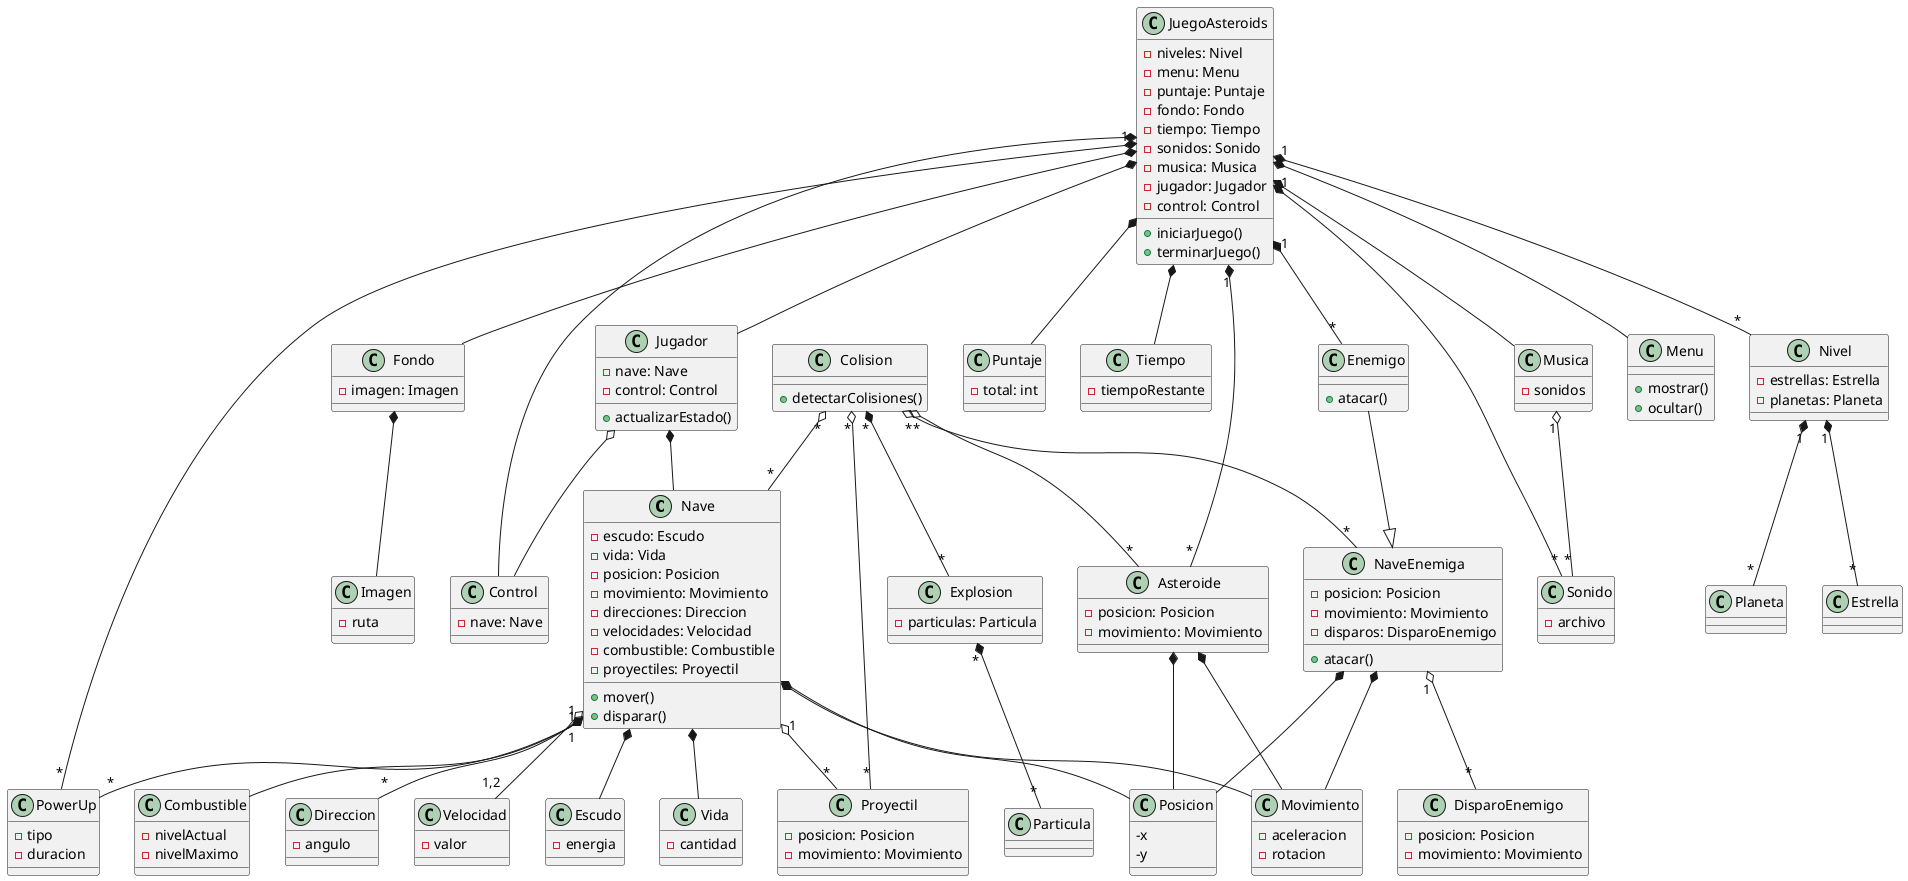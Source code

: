 @startuml

class Nave {
    -escudo: Escudo
    -vida: Vida
    -posicion: Posicion
    -movimiento: Movimiento
    -direcciones: Direccion
    -velocidades: Velocidad
    -combustible: Combustible
    -proyectiles: Proyectil
    +mover()
    +disparar()
}
class Menu
class Jugador
class JuegoAsteroids {
    -niveles: Nivel
    -menu: Menu
    -puntaje: Puntaje
    -fondo: Fondo
    -tiempo: Tiempo
    -sonidos: Sonido
    -musica: Musica
    -jugador: Jugador
    -control: Control
    +iniciarJuego()
    +terminarJuego()
}
class Imagen
class Jugador {
    -nave: Nave
    -control: Control
    +actualizarEstado()
}

class Control {
    -nave: Nave
}

class Nivel {
    -estrellas: Estrella
    -planetas: Planeta
}

class PowerUp {
    -tipo
    -duracion
}

class Escudo {
    -energia
}

class Vida {
    -cantidad
}

class Combustible {
    -nivelActual
    -nivelMaximo
}

class Proyectil {
    -posicion: Posicion
    -movimiento: Movimiento
}

class Enemigo {
    +atacar()
}

class NaveEnemiga {
    -posicion: Posicion
    -movimiento: Movimiento
    -disparos: DisparoEnemigo
    +atacar()
}

class DisparoEnemigo {
    -posicion: Posicion
    -movimiento: Movimiento
}

class Asteroide {
    -posicion: Posicion
    -movimiento: Movimiento
}

class Colision {
    +detectarColisiones()
}

class Explosion {
    -particulas: Particula
}

class Puntaje {
    -total: int
}

class Menu {
    +mostrar()
    +ocultar()
}

class Fondo {
    -imagen: Imagen
}

class Imagen {
    -ruta
}

class Tiempo {
    -tiempoRestante
}

class Sonido {
    -archivo
}

class Musica {
    -sonidos
}

class Movimiento {
    -aceleracion
    -rotacion
}

class Posicion {
    -x
    -y
}

class Direccion {
    -angulo
}

class Velocidad {
    -valor
}

class Particula
class Estrella
class Planeta

JuegoAsteroids "1"*--"*" Nivel
JuegoAsteroids *-- Menu
JuegoAsteroids *-- Puntaje
JuegoAsteroids *-- Fondo
JuegoAsteroids*--Tiempo
JuegoAsteroids "1"*--"*" Sonido
JuegoAsteroids*-- Musica
JuegoAsteroids*--Jugador
Jugador*--Nave
Jugador o--Control
JuegoAsteroids"1"*--"*" PowerUp
JuegoAsteroids*--Control
Nave*-- Escudo
Nave*--Vida
Nave*--Posicion
Nave*--Movimiento
Nave"1" o--"*" Direccion
Nave"1" o--"1,2" Velocidad
Nave o-- Combustible
Nave"1" o--"*" Proyectil
Nave"1"*--"*"PowerUp
JuegoAsteroids"1" *-- "*" Enemigo
Enemigo--|>NaveEnemiga
NaveEnemiga*--Posicion
NaveEnemiga*--Movimiento
NaveEnemiga"1" o--"*"DisparoEnemigo
JuegoAsteroids"1"*--"*"Asteroide
Asteroide*--Posicion
Asteroide*--Movimiento
Colision"*" o--"*" Proyectil
Colision"*" o--"*" Asteroide
Colision"*" o--"*" Nave
Colision"*" o--"*" NaveEnemiga
Colision"*"*--"*" Explosion
Explosion"*"*--"*" Particula
Nivel"1"*--"*" Estrella
Nivel"1"*--"*" Planeta
Fondo*--Imagen
Musica"1" o-- "*"Sonido

@enduml